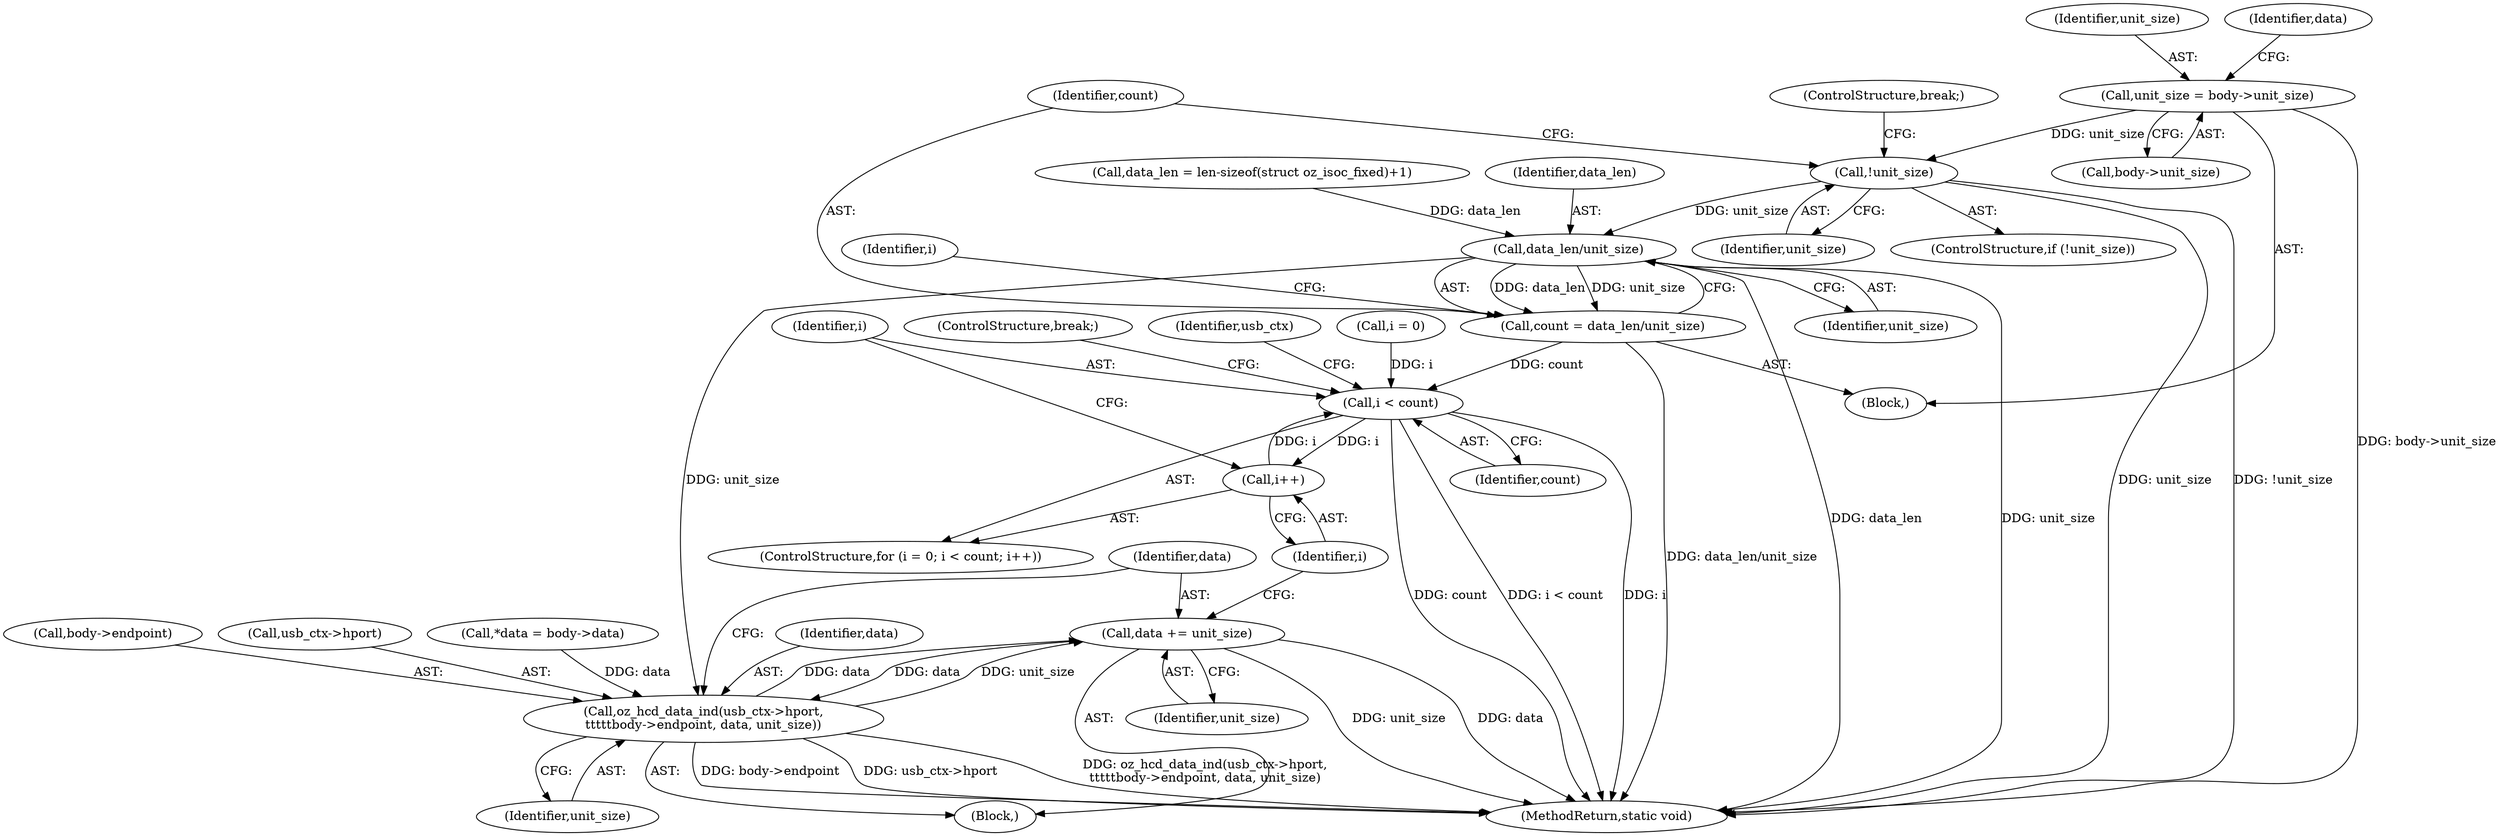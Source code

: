 digraph "0_linux_9a59029bc218b48eff8b5d4dde5662fd79d3e1a8@pointer" {
"1000188" [label="(Call,unit_size = body->unit_size)"];
"1000202" [label="(Call,!unit_size)"];
"1000207" [label="(Call,data_len/unit_size)"];
"1000205" [label="(Call,count = data_len/unit_size)"];
"1000214" [label="(Call,i < count)"];
"1000217" [label="(Call,i++)"];
"1000220" [label="(Call,oz_hcd_data_ind(usb_ctx->hport,\n\t\t\t\t\tbody->endpoint, data, unit_size))"];
"1000229" [label="(Call,data += unit_size)"];
"1000188" [label="(Call,unit_size = body->unit_size)"];
"1000224" [label="(Call,body->endpoint)"];
"1000220" [label="(Call,oz_hcd_data_ind(usb_ctx->hport,\n\t\t\t\t\tbody->endpoint, data, unit_size))"];
"1000221" [label="(Call,usb_ctx->hport)"];
"1000232" [label="(ControlStructure,break;)"];
"1000212" [label="(Identifier,i)"];
"1000194" [label="(Call,*data = body->data)"];
"1000215" [label="(Identifier,i)"];
"1000222" [label="(Identifier,usb_ctx)"];
"1000206" [label="(Identifier,count)"];
"1000205" [label="(Call,count = data_len/unit_size)"];
"1000204" [label="(ControlStructure,break;)"];
"1000171" [label="(Block,)"];
"1000210" [label="(ControlStructure,for (i = 0; i < count; i++))"];
"1000189" [label="(Identifier,unit_size)"];
"1000190" [label="(Call,body->unit_size)"];
"1000219" [label="(Block,)"];
"1000214" [label="(Call,i < count)"];
"1000216" [label="(Identifier,count)"];
"1000203" [label="(Identifier,unit_size)"];
"1000230" [label="(Identifier,data)"];
"1000211" [label="(Call,i = 0)"];
"1000217" [label="(Call,i++)"];
"1000229" [label="(Call,data += unit_size)"];
"1000207" [label="(Call,data_len/unit_size)"];
"1000228" [label="(Identifier,unit_size)"];
"1000202" [label="(Call,!unit_size)"];
"1000233" [label="(MethodReturn,static void)"];
"1000195" [label="(Identifier,data)"];
"1000201" [label="(ControlStructure,if (!unit_size))"];
"1000179" [label="(Call,data_len = len-sizeof(struct oz_isoc_fixed)+1)"];
"1000231" [label="(Identifier,unit_size)"];
"1000218" [label="(Identifier,i)"];
"1000209" [label="(Identifier,unit_size)"];
"1000208" [label="(Identifier,data_len)"];
"1000227" [label="(Identifier,data)"];
"1000188" -> "1000171"  [label="AST: "];
"1000188" -> "1000190"  [label="CFG: "];
"1000189" -> "1000188"  [label="AST: "];
"1000190" -> "1000188"  [label="AST: "];
"1000195" -> "1000188"  [label="CFG: "];
"1000188" -> "1000233"  [label="DDG: body->unit_size"];
"1000188" -> "1000202"  [label="DDG: unit_size"];
"1000202" -> "1000201"  [label="AST: "];
"1000202" -> "1000203"  [label="CFG: "];
"1000203" -> "1000202"  [label="AST: "];
"1000204" -> "1000202"  [label="CFG: "];
"1000206" -> "1000202"  [label="CFG: "];
"1000202" -> "1000233"  [label="DDG: unit_size"];
"1000202" -> "1000233"  [label="DDG: !unit_size"];
"1000202" -> "1000207"  [label="DDG: unit_size"];
"1000207" -> "1000205"  [label="AST: "];
"1000207" -> "1000209"  [label="CFG: "];
"1000208" -> "1000207"  [label="AST: "];
"1000209" -> "1000207"  [label="AST: "];
"1000205" -> "1000207"  [label="CFG: "];
"1000207" -> "1000233"  [label="DDG: data_len"];
"1000207" -> "1000233"  [label="DDG: unit_size"];
"1000207" -> "1000205"  [label="DDG: data_len"];
"1000207" -> "1000205"  [label="DDG: unit_size"];
"1000179" -> "1000207"  [label="DDG: data_len"];
"1000207" -> "1000220"  [label="DDG: unit_size"];
"1000205" -> "1000171"  [label="AST: "];
"1000206" -> "1000205"  [label="AST: "];
"1000212" -> "1000205"  [label="CFG: "];
"1000205" -> "1000233"  [label="DDG: data_len/unit_size"];
"1000205" -> "1000214"  [label="DDG: count"];
"1000214" -> "1000210"  [label="AST: "];
"1000214" -> "1000216"  [label="CFG: "];
"1000215" -> "1000214"  [label="AST: "];
"1000216" -> "1000214"  [label="AST: "];
"1000222" -> "1000214"  [label="CFG: "];
"1000232" -> "1000214"  [label="CFG: "];
"1000214" -> "1000233"  [label="DDG: count"];
"1000214" -> "1000233"  [label="DDG: i < count"];
"1000214" -> "1000233"  [label="DDG: i"];
"1000217" -> "1000214"  [label="DDG: i"];
"1000211" -> "1000214"  [label="DDG: i"];
"1000214" -> "1000217"  [label="DDG: i"];
"1000217" -> "1000210"  [label="AST: "];
"1000217" -> "1000218"  [label="CFG: "];
"1000218" -> "1000217"  [label="AST: "];
"1000215" -> "1000217"  [label="CFG: "];
"1000220" -> "1000219"  [label="AST: "];
"1000220" -> "1000228"  [label="CFG: "];
"1000221" -> "1000220"  [label="AST: "];
"1000224" -> "1000220"  [label="AST: "];
"1000227" -> "1000220"  [label="AST: "];
"1000228" -> "1000220"  [label="AST: "];
"1000230" -> "1000220"  [label="CFG: "];
"1000220" -> "1000233"  [label="DDG: usb_ctx->hport"];
"1000220" -> "1000233"  [label="DDG: oz_hcd_data_ind(usb_ctx->hport,\n\t\t\t\t\tbody->endpoint, data, unit_size)"];
"1000220" -> "1000233"  [label="DDG: body->endpoint"];
"1000194" -> "1000220"  [label="DDG: data"];
"1000229" -> "1000220"  [label="DDG: data"];
"1000220" -> "1000229"  [label="DDG: unit_size"];
"1000220" -> "1000229"  [label="DDG: data"];
"1000229" -> "1000219"  [label="AST: "];
"1000229" -> "1000231"  [label="CFG: "];
"1000230" -> "1000229"  [label="AST: "];
"1000231" -> "1000229"  [label="AST: "];
"1000218" -> "1000229"  [label="CFG: "];
"1000229" -> "1000233"  [label="DDG: unit_size"];
"1000229" -> "1000233"  [label="DDG: data"];
}
